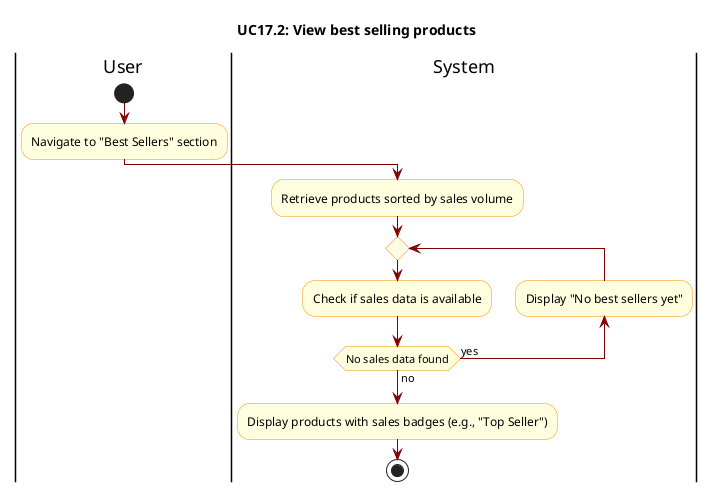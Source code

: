 @startuml

skinparam ActivityBackgroundColor LightYellow
skinparam ActivityBorderColor DarkOrange
skinparam ArrowColor Maroon

title UC17.2: View best selling products

|User|
start
:Navigate to "Best Sellers" section;

|System|
:Retrieve products sorted by sales volume;

repeat
  :Check if sales data is available;
  backward :Display "No best sellers yet";
repeat while (No sales data found) is (yes) not (no)

:Display products with sales badges (e.g., "Top Seller");

stop

@enduml
